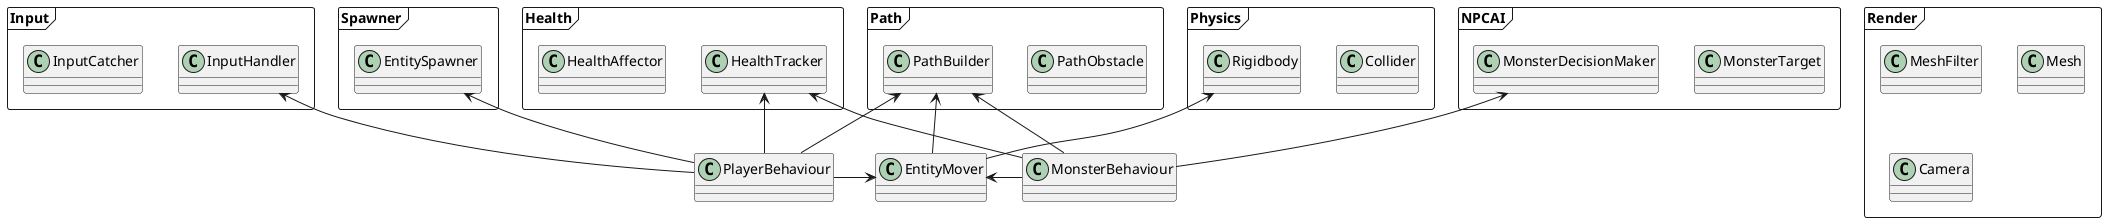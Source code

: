 @startuml

package Input <<Frame>> {
	class InputHandler
	class InputCatcher
}

package Spawner <<Frame>> {
	class EntitySpawner
}

package Health <<Frame>> {
	class HealthTracker
	class HealthAffector
}

package Path <<Frame>> {
	class PathObstacle
	class PathBuilder
}

package Physics <<Frame>> {
	class Collider
	class Rigidbody
}

package NPCAI <<Frame>> {
	class MonsterTarget
	class MonsterDecisionMaker
}

package Render <<Frame>> {
	class MeshFilter
	class Mesh
	class Camera
}

InputHandler <-- PlayerBehaviour
PathBuilder <-- PlayerBehaviour
EntitySpawner <-- PlayerBehaviour
EntityMover <-left- PlayerBehaviour
HealthTracker <-- PlayerBehaviour

PathBuilder <-- EntityMover
Rigidbody <-- EntityMover

MonsterDecisionMaker <-- MonsterBehaviour
PathBuilder <-- MonsterBehaviour
EntityMover <-right- MonsterBehaviour
HealthTracker <-- MonsterBehaviour

@enduml